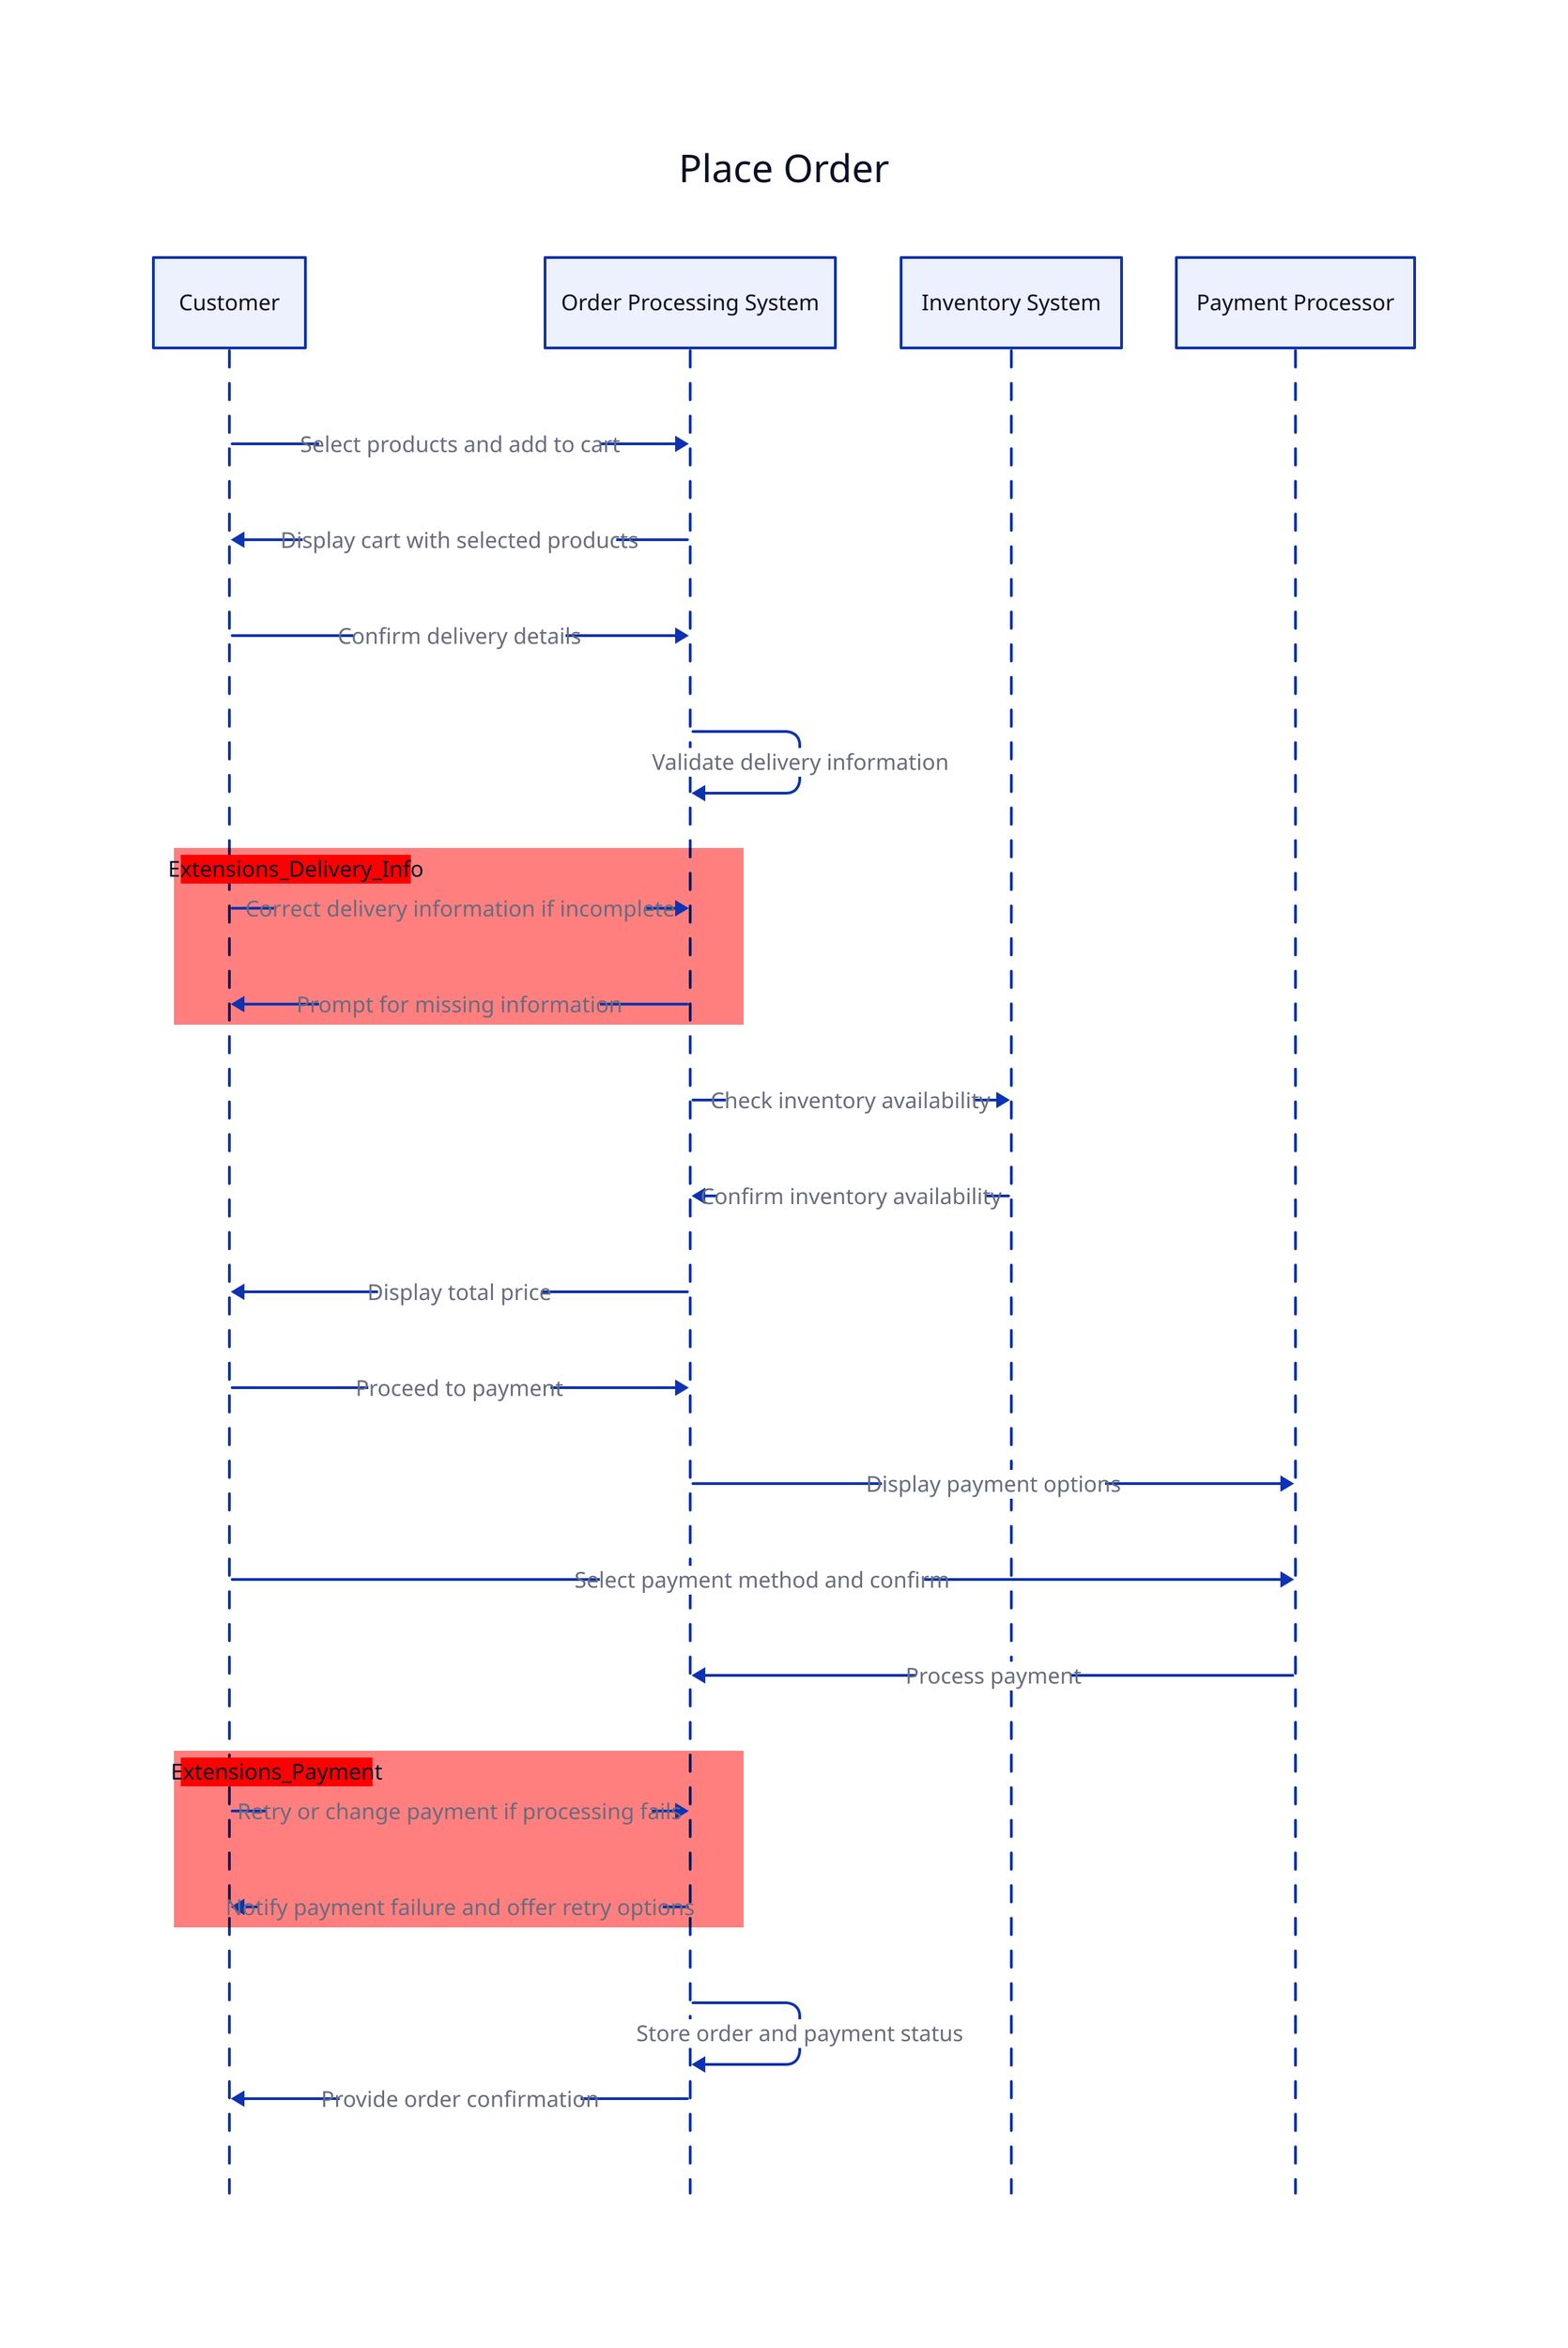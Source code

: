 Place Order: {
  shape: sequence_diagram

  Customer: "Customer"
  OrderSystem: "Order Processing System"
  Inventory: "Inventory System"
  Payment: "Payment Processor"

  Customer -> OrderSystem: "Select products and add to cart"
  OrderSystem -> Customer: "Display cart with selected products"

  Customer -> OrderSystem: "Confirm delivery details"
  OrderSystem -> OrderSystem: "Validate delivery information"

  "Extensions_Delivery_Info": {
    shape: rectangle
    style.fill: RED
    Customer -> OrderSystem: "Correct delivery information if incomplete"
    OrderSystem -> Customer: "Prompt for missing information"
  }

  OrderSystem -> Inventory: "Check inventory availability"
  Inventory -> OrderSystem: "Confirm inventory availability"

  OrderSystem -> Customer: "Display total price"
  Customer -> OrderSystem: "Proceed to payment"

  OrderSystem -> Payment: "Display payment options"
  Customer -> Payment: "Select payment method and confirm"
  
  Payment -> OrderSystem: "Process payment"

  "Extensions_Payment": {
    shape: rectangle
    style.fill: RED
    Customer -> OrderSystem: "Retry or change payment if processing fails"
    OrderSystem -> Customer: "Notify payment failure and offer retry options"
  }

  OrderSystem -> OrderSystem: "Store order and payment status"
  OrderSystem -> Customer: "Provide order confirmation"
}
